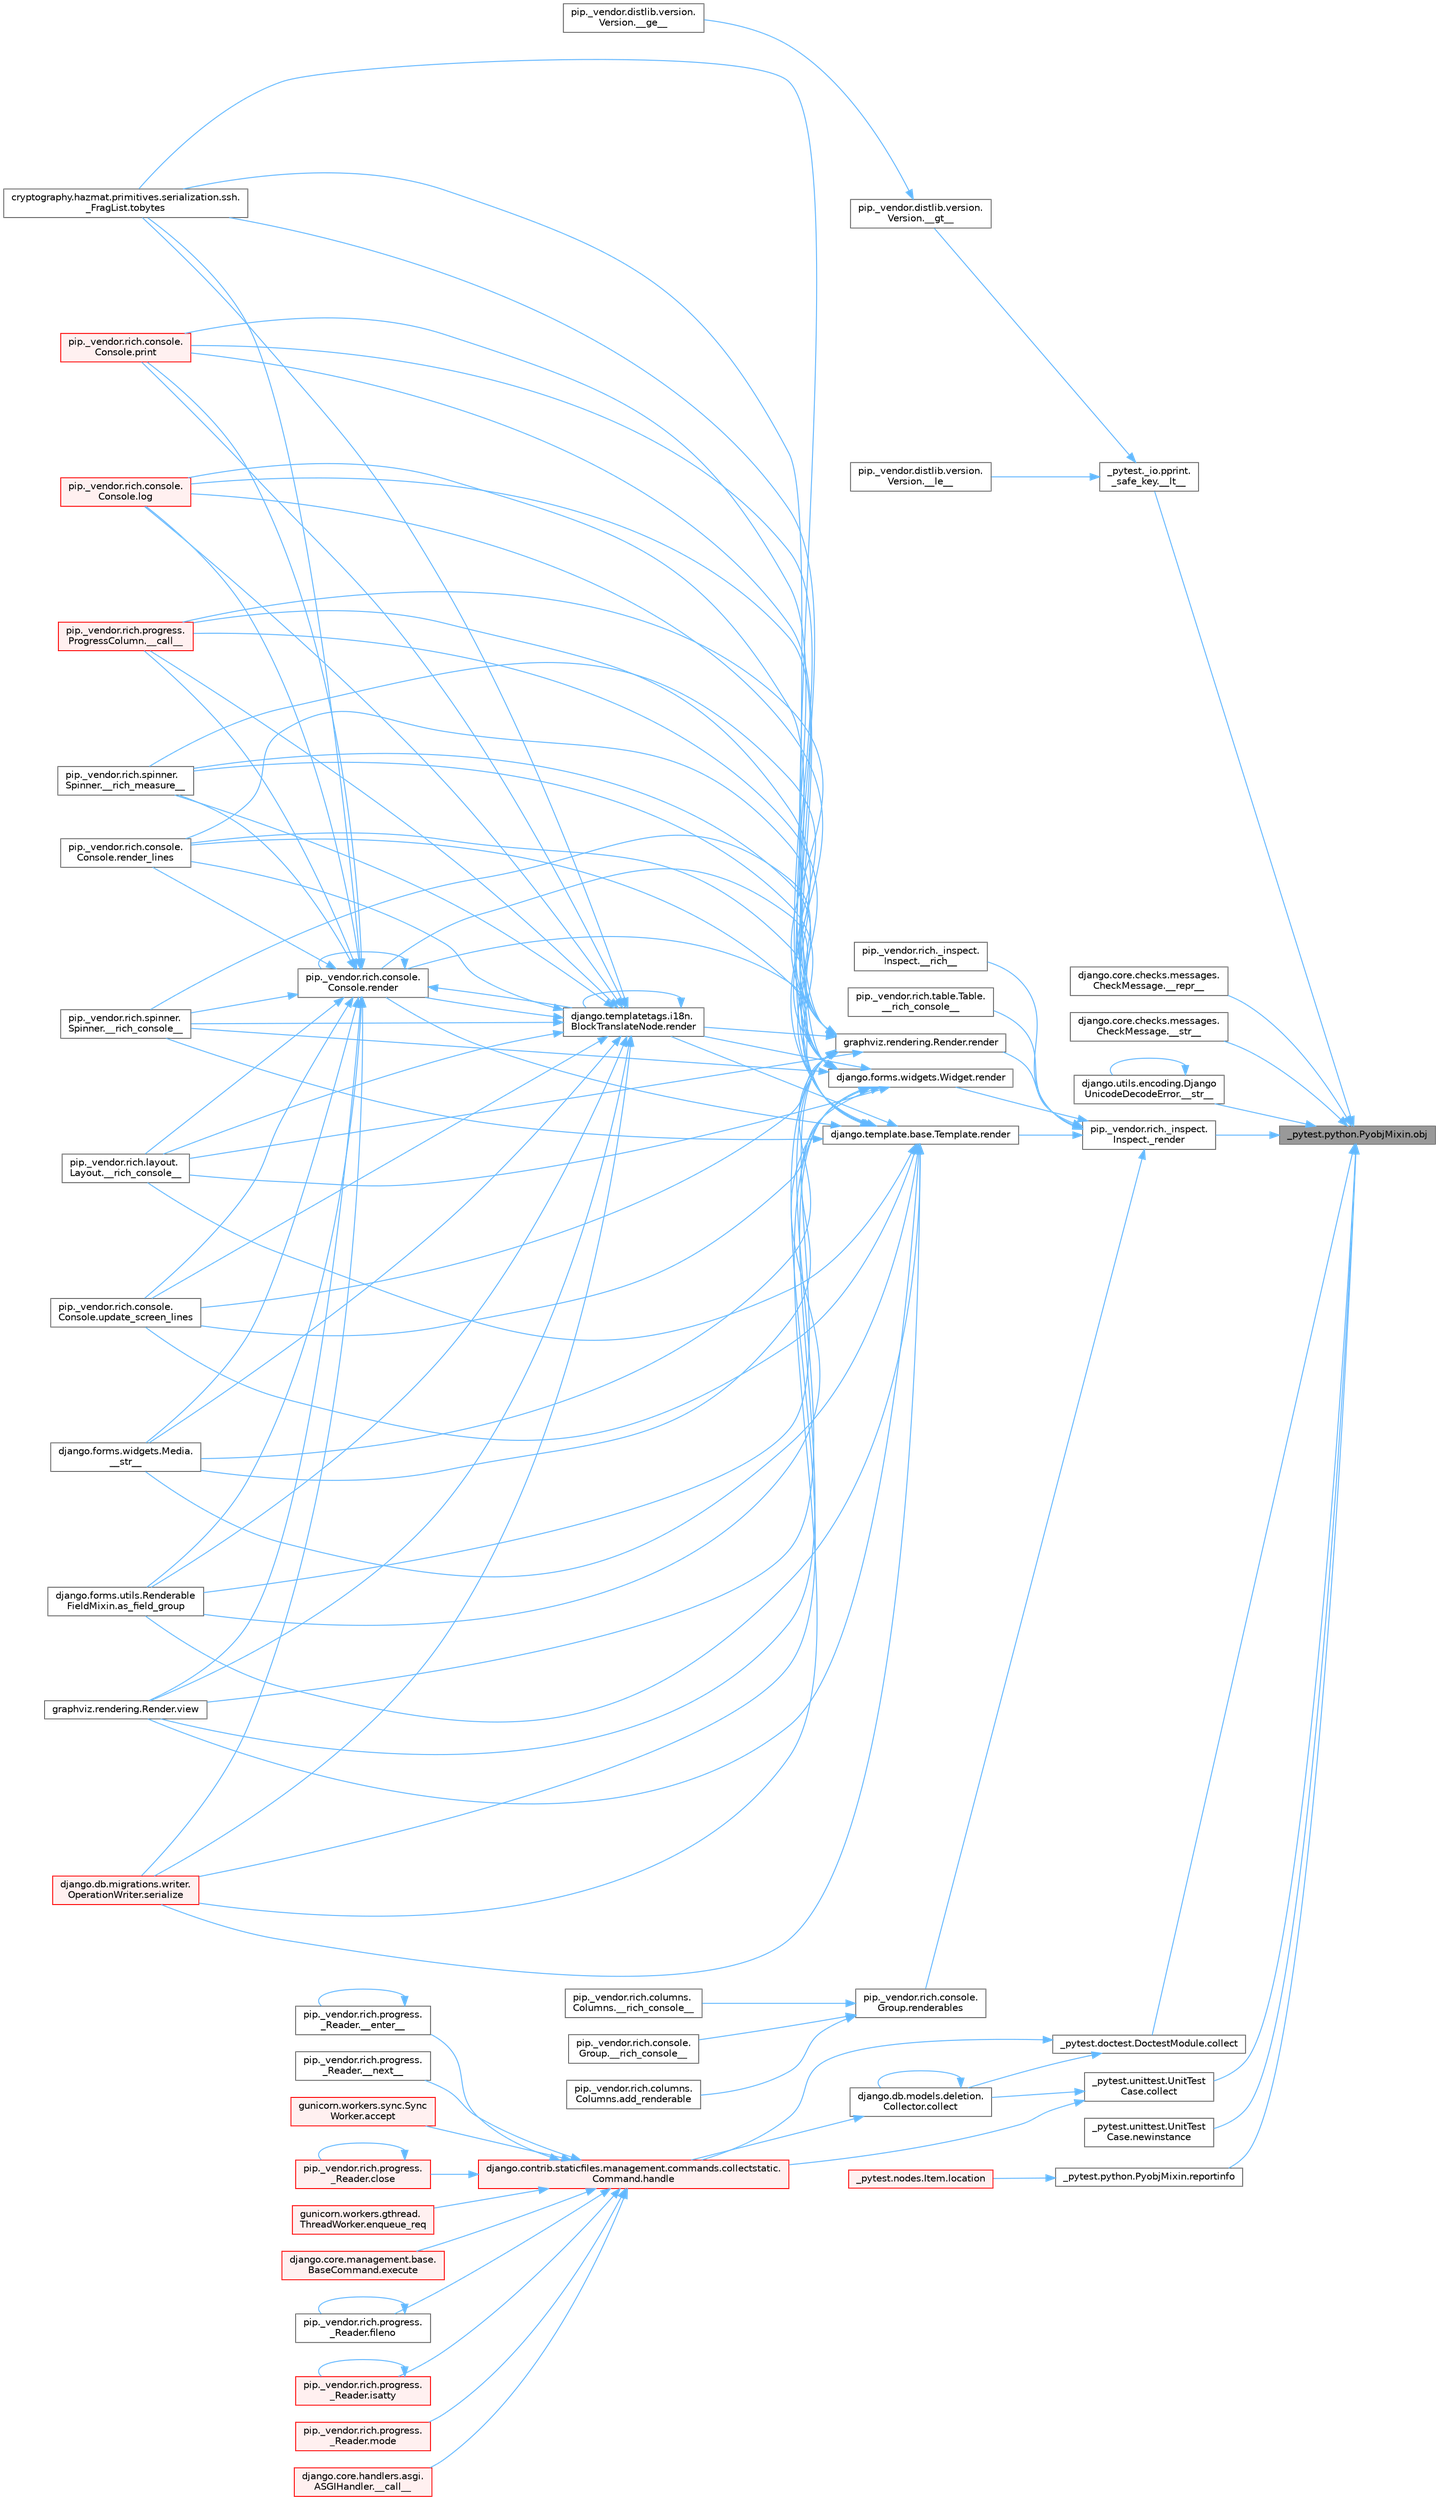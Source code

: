 digraph "_pytest.python.PyobjMixin.obj"
{
 // LATEX_PDF_SIZE
  bgcolor="transparent";
  edge [fontname=Helvetica,fontsize=10,labelfontname=Helvetica,labelfontsize=10];
  node [fontname=Helvetica,fontsize=10,shape=box,height=0.2,width=0.4];
  rankdir="RL";
  Node1 [id="Node000001",label="_pytest.python.PyobjMixin.obj",height=0.2,width=0.4,color="gray40", fillcolor="grey60", style="filled", fontcolor="black",tooltip=" "];
  Node1 -> Node2 [id="edge1_Node000001_Node000002",dir="back",color="steelblue1",style="solid",tooltip=" "];
  Node2 [id="Node000002",label="_pytest._io.pprint.\l_safe_key.__lt__",height=0.2,width=0.4,color="grey40", fillcolor="white", style="filled",URL="$class__pytest_1_1__io_1_1pprint_1_1__safe__key.html#a54c38738dd72b6694c3eedbd14f6e5e7",tooltip=" "];
  Node2 -> Node3 [id="edge2_Node000002_Node000003",dir="back",color="steelblue1",style="solid",tooltip=" "];
  Node3 [id="Node000003",label="pip._vendor.distlib.version.\lVersion.__gt__",height=0.2,width=0.4,color="grey40", fillcolor="white", style="filled",URL="$classpip_1_1__vendor_1_1distlib_1_1version_1_1_version.html#a51cf0c8da1bb6829173ff6861b10cb5f",tooltip=" "];
  Node3 -> Node4 [id="edge3_Node000003_Node000004",dir="back",color="steelblue1",style="solid",tooltip=" "];
  Node4 [id="Node000004",label="pip._vendor.distlib.version.\lVersion.__ge__",height=0.2,width=0.4,color="grey40", fillcolor="white", style="filled",URL="$classpip_1_1__vendor_1_1distlib_1_1version_1_1_version.html#aa6b7b889cebc687ddb5ed9040d01b1ec",tooltip=" "];
  Node2 -> Node5 [id="edge4_Node000002_Node000005",dir="back",color="steelblue1",style="solid",tooltip=" "];
  Node5 [id="Node000005",label="pip._vendor.distlib.version.\lVersion.__le__",height=0.2,width=0.4,color="grey40", fillcolor="white", style="filled",URL="$classpip_1_1__vendor_1_1distlib_1_1version_1_1_version.html#ae5e2c5d9b76377e286fcf92a382cbb8b",tooltip=" "];
  Node1 -> Node6 [id="edge5_Node000001_Node000006",dir="back",color="steelblue1",style="solid",tooltip=" "];
  Node6 [id="Node000006",label="django.core.checks.messages.\lCheckMessage.__repr__",height=0.2,width=0.4,color="grey40", fillcolor="white", style="filled",URL="$classdjango_1_1core_1_1checks_1_1messages_1_1_check_message.html#aacd437544c605df73955ce188f1ec16c",tooltip=" "];
  Node1 -> Node7 [id="edge6_Node000001_Node000007",dir="back",color="steelblue1",style="solid",tooltip=" "];
  Node7 [id="Node000007",label="django.core.checks.messages.\lCheckMessage.__str__",height=0.2,width=0.4,color="grey40", fillcolor="white", style="filled",URL="$classdjango_1_1core_1_1checks_1_1messages_1_1_check_message.html#a5a594547b767061367294e697ac8af32",tooltip=" "];
  Node1 -> Node8 [id="edge7_Node000001_Node000008",dir="back",color="steelblue1",style="solid",tooltip=" "];
  Node8 [id="Node000008",label="django.utils.encoding.Django\lUnicodeDecodeError.__str__",height=0.2,width=0.4,color="grey40", fillcolor="white", style="filled",URL="$classdjango_1_1utils_1_1encoding_1_1_django_unicode_decode_error.html#aa9916aa3db207f5f2e369831fca51558",tooltip=" "];
  Node8 -> Node8 [id="edge8_Node000008_Node000008",dir="back",color="steelblue1",style="solid",tooltip=" "];
  Node1 -> Node9 [id="edge9_Node000001_Node000009",dir="back",color="steelblue1",style="solid",tooltip=" "];
  Node9 [id="Node000009",label="pip._vendor.rich._inspect.\lInspect._render",height=0.2,width=0.4,color="grey40", fillcolor="white", style="filled",URL="$classpip_1_1__vendor_1_1rich_1_1__inspect_1_1_inspect.html#a9bb6dcacc52f9f07c1d4b7f526789003",tooltip=" "];
  Node9 -> Node10 [id="edge10_Node000009_Node000010",dir="back",color="steelblue1",style="solid",tooltip=" "];
  Node10 [id="Node000010",label="pip._vendor.rich._inspect.\lInspect.__rich__",height=0.2,width=0.4,color="grey40", fillcolor="white", style="filled",URL="$classpip_1_1__vendor_1_1rich_1_1__inspect_1_1_inspect.html#a0b0d4a251462e02e3a981dab1b534825",tooltip=" "];
  Node9 -> Node11 [id="edge11_Node000009_Node000011",dir="back",color="steelblue1",style="solid",tooltip=" "];
  Node11 [id="Node000011",label="pip._vendor.rich.table.Table.\l__rich_console__",height=0.2,width=0.4,color="grey40", fillcolor="white", style="filled",URL="$classpip_1_1__vendor_1_1rich_1_1table_1_1_table.html#a2f2edbc2bf733432a76f68de9e1c2e62",tooltip=" "];
  Node9 -> Node12 [id="edge12_Node000009_Node000012",dir="back",color="steelblue1",style="solid",tooltip=" "];
  Node12 [id="Node000012",label="django.forms.widgets.Widget.render",height=0.2,width=0.4,color="grey40", fillcolor="white", style="filled",URL="$classdjango_1_1forms_1_1widgets_1_1_widget.html#a972266d3972b64c404467dea8d6e2809",tooltip=" "];
  Node12 -> Node13 [id="edge13_Node000012_Node000013",dir="back",color="steelblue1",style="solid",tooltip=" "];
  Node13 [id="Node000013",label="pip._vendor.rich.progress.\lProgressColumn.__call__",height=0.2,width=0.4,color="red", fillcolor="#FFF0F0", style="filled",URL="$classpip_1_1__vendor_1_1rich_1_1progress_1_1_progress_column.html#ae0c399be74222f949edb0fa5324cf6ea",tooltip=" "];
  Node12 -> Node16 [id="edge14_Node000012_Node000016",dir="back",color="steelblue1",style="solid",tooltip=" "];
  Node16 [id="Node000016",label="pip._vendor.rich.layout.\lLayout.__rich_console__",height=0.2,width=0.4,color="grey40", fillcolor="white", style="filled",URL="$classpip_1_1__vendor_1_1rich_1_1layout_1_1_layout.html#ac39cb3d17d2b0324ee1b0dada41a3ebd",tooltip=" "];
  Node12 -> Node17 [id="edge15_Node000012_Node000017",dir="back",color="steelblue1",style="solid",tooltip=" "];
  Node17 [id="Node000017",label="pip._vendor.rich.spinner.\lSpinner.__rich_console__",height=0.2,width=0.4,color="grey40", fillcolor="white", style="filled",URL="$classpip_1_1__vendor_1_1rich_1_1spinner_1_1_spinner.html#a6883d8dced19ac48d4dfc74f776357fd",tooltip=" "];
  Node12 -> Node18 [id="edge16_Node000012_Node000018",dir="back",color="steelblue1",style="solid",tooltip=" "];
  Node18 [id="Node000018",label="pip._vendor.rich.spinner.\lSpinner.__rich_measure__",height=0.2,width=0.4,color="grey40", fillcolor="white", style="filled",URL="$classpip_1_1__vendor_1_1rich_1_1spinner_1_1_spinner.html#a89745682c823c44a31bae8e8d07869f5",tooltip=" "];
  Node12 -> Node19 [id="edge17_Node000012_Node000019",dir="back",color="steelblue1",style="solid",tooltip=" "];
  Node19 [id="Node000019",label="django.forms.widgets.Media.\l__str__",height=0.2,width=0.4,color="grey40", fillcolor="white", style="filled",URL="$classdjango_1_1forms_1_1widgets_1_1_media.html#ae1651710548a7d9f14f036d035012d21",tooltip=" "];
  Node12 -> Node20 [id="edge18_Node000012_Node000020",dir="back",color="steelblue1",style="solid",tooltip=" "];
  Node20 [id="Node000020",label="django.forms.utils.Renderable\lFieldMixin.as_field_group",height=0.2,width=0.4,color="grey40", fillcolor="white", style="filled",URL="$classdjango_1_1forms_1_1utils_1_1_renderable_field_mixin.html#a1e9a1b4f790ea694431554267fd5d74c",tooltip=" "];
  Node12 -> Node21 [id="edge19_Node000012_Node000021",dir="back",color="steelblue1",style="solid",tooltip=" "];
  Node21 [id="Node000021",label="pip._vendor.rich.console.\lConsole.log",height=0.2,width=0.4,color="red", fillcolor="#FFF0F0", style="filled",URL="$classpip_1_1__vendor_1_1rich_1_1console_1_1_console.html#af9c77e39f9413fc2b134c60cfa23b0f1",tooltip=" "];
  Node12 -> Node439 [id="edge20_Node000012_Node000439",dir="back",color="steelblue1",style="solid",tooltip=" "];
  Node439 [id="Node000439",label="pip._vendor.rich.console.\lConsole.print",height=0.2,width=0.4,color="red", fillcolor="#FFF0F0", style="filled",URL="$classpip_1_1__vendor_1_1rich_1_1console_1_1_console.html#af954370cdbb49236b597f2c11064549d",tooltip=" "];
  Node12 -> Node521 [id="edge21_Node000012_Node000521",dir="back",color="steelblue1",style="solid",tooltip=" "];
  Node521 [id="Node000521",label="django.templatetags.i18n.\lBlockTranslateNode.render",height=0.2,width=0.4,color="grey40", fillcolor="white", style="filled",URL="$classdjango_1_1templatetags_1_1i18n_1_1_block_translate_node.html#aaf05bebfd02c1c4b676387ada0357832",tooltip=" "];
  Node521 -> Node13 [id="edge22_Node000521_Node000013",dir="back",color="steelblue1",style="solid",tooltip=" "];
  Node521 -> Node16 [id="edge23_Node000521_Node000016",dir="back",color="steelblue1",style="solid",tooltip=" "];
  Node521 -> Node17 [id="edge24_Node000521_Node000017",dir="back",color="steelblue1",style="solid",tooltip=" "];
  Node521 -> Node18 [id="edge25_Node000521_Node000018",dir="back",color="steelblue1",style="solid",tooltip=" "];
  Node521 -> Node19 [id="edge26_Node000521_Node000019",dir="back",color="steelblue1",style="solid",tooltip=" "];
  Node521 -> Node20 [id="edge27_Node000521_Node000020",dir="back",color="steelblue1",style="solid",tooltip=" "];
  Node521 -> Node21 [id="edge28_Node000521_Node000021",dir="back",color="steelblue1",style="solid",tooltip=" "];
  Node521 -> Node439 [id="edge29_Node000521_Node000439",dir="back",color="steelblue1",style="solid",tooltip=" "];
  Node521 -> Node521 [id="edge30_Node000521_Node000521",dir="back",color="steelblue1",style="solid",tooltip=" "];
  Node521 -> Node522 [id="edge31_Node000521_Node000522",dir="back",color="steelblue1",style="solid",tooltip=" "];
  Node522 [id="Node000522",label="pip._vendor.rich.console.\lConsole.render",height=0.2,width=0.4,color="grey40", fillcolor="white", style="filled",URL="$classpip_1_1__vendor_1_1rich_1_1console_1_1_console.html#a9551b8254c573105adde80622393a938",tooltip=" "];
  Node522 -> Node13 [id="edge32_Node000522_Node000013",dir="back",color="steelblue1",style="solid",tooltip=" "];
  Node522 -> Node16 [id="edge33_Node000522_Node000016",dir="back",color="steelblue1",style="solid",tooltip=" "];
  Node522 -> Node17 [id="edge34_Node000522_Node000017",dir="back",color="steelblue1",style="solid",tooltip=" "];
  Node522 -> Node18 [id="edge35_Node000522_Node000018",dir="back",color="steelblue1",style="solid",tooltip=" "];
  Node522 -> Node19 [id="edge36_Node000522_Node000019",dir="back",color="steelblue1",style="solid",tooltip=" "];
  Node522 -> Node20 [id="edge37_Node000522_Node000020",dir="back",color="steelblue1",style="solid",tooltip=" "];
  Node522 -> Node21 [id="edge38_Node000522_Node000021",dir="back",color="steelblue1",style="solid",tooltip=" "];
  Node522 -> Node439 [id="edge39_Node000522_Node000439",dir="back",color="steelblue1",style="solid",tooltip=" "];
  Node522 -> Node521 [id="edge40_Node000522_Node000521",dir="back",color="steelblue1",style="solid",tooltip=" "];
  Node522 -> Node522 [id="edge41_Node000522_Node000522",dir="back",color="steelblue1",style="solid",tooltip=" "];
  Node522 -> Node523 [id="edge42_Node000522_Node000523",dir="back",color="steelblue1",style="solid",tooltip=" "];
  Node523 [id="Node000523",label="pip._vendor.rich.console.\lConsole.render_lines",height=0.2,width=0.4,color="grey40", fillcolor="white", style="filled",URL="$classpip_1_1__vendor_1_1rich_1_1console_1_1_console.html#a5818808a49db20c5bee6986425f96f14",tooltip=" "];
  Node522 -> Node524 [id="edge43_Node000522_Node000524",dir="back",color="steelblue1",style="solid",tooltip=" "];
  Node524 [id="Node000524",label="django.db.migrations.writer.\lOperationWriter.serialize",height=0.2,width=0.4,color="red", fillcolor="#FFF0F0", style="filled",URL="$classdjango_1_1db_1_1migrations_1_1writer_1_1_operation_writer.html#a866e8d13e1c54a35d74e9a6b0383b2f8",tooltip=" "];
  Node522 -> Node1197 [id="edge44_Node000522_Node001197",dir="back",color="steelblue1",style="solid",tooltip=" "];
  Node1197 [id="Node001197",label="cryptography.hazmat.primitives.serialization.ssh.\l_FragList.tobytes",height=0.2,width=0.4,color="grey40", fillcolor="white", style="filled",URL="$classcryptography_1_1hazmat_1_1primitives_1_1serialization_1_1ssh_1_1___frag_list.html#a195dd4e7c741624829a13af53fa3de38",tooltip=" "];
  Node522 -> Node1198 [id="edge45_Node000522_Node001198",dir="back",color="steelblue1",style="solid",tooltip=" "];
  Node1198 [id="Node001198",label="pip._vendor.rich.console.\lConsole.update_screen_lines",height=0.2,width=0.4,color="grey40", fillcolor="white", style="filled",URL="$classpip_1_1__vendor_1_1rich_1_1console_1_1_console.html#a21cfe5af86ec7533f23d45fe2969817e",tooltip=" "];
  Node522 -> Node1199 [id="edge46_Node000522_Node001199",dir="back",color="steelblue1",style="solid",tooltip=" "];
  Node1199 [id="Node001199",label="graphviz.rendering.Render.view",height=0.2,width=0.4,color="grey40", fillcolor="white", style="filled",URL="$classgraphviz_1_1rendering_1_1_render.html#a53169c422996b9a7e92b5580c13914e2",tooltip=" "];
  Node521 -> Node523 [id="edge47_Node000521_Node000523",dir="back",color="steelblue1",style="solid",tooltip=" "];
  Node521 -> Node524 [id="edge48_Node000521_Node000524",dir="back",color="steelblue1",style="solid",tooltip=" "];
  Node521 -> Node1197 [id="edge49_Node000521_Node001197",dir="back",color="steelblue1",style="solid",tooltip=" "];
  Node521 -> Node1198 [id="edge50_Node000521_Node001198",dir="back",color="steelblue1",style="solid",tooltip=" "];
  Node521 -> Node1199 [id="edge51_Node000521_Node001199",dir="back",color="steelblue1",style="solid",tooltip=" "];
  Node12 -> Node522 [id="edge52_Node000012_Node000522",dir="back",color="steelblue1",style="solid",tooltip=" "];
  Node12 -> Node523 [id="edge53_Node000012_Node000523",dir="back",color="steelblue1",style="solid",tooltip=" "];
  Node12 -> Node524 [id="edge54_Node000012_Node000524",dir="back",color="steelblue1",style="solid",tooltip=" "];
  Node12 -> Node1197 [id="edge55_Node000012_Node001197",dir="back",color="steelblue1",style="solid",tooltip=" "];
  Node12 -> Node1198 [id="edge56_Node000012_Node001198",dir="back",color="steelblue1",style="solid",tooltip=" "];
  Node12 -> Node1199 [id="edge57_Node000012_Node001199",dir="back",color="steelblue1",style="solid",tooltip=" "];
  Node9 -> Node2254 [id="edge58_Node000009_Node002254",dir="back",color="steelblue1",style="solid",tooltip=" "];
  Node2254 [id="Node002254",label="django.template.base.Template.render",height=0.2,width=0.4,color="grey40", fillcolor="white", style="filled",URL="$classdjango_1_1template_1_1base_1_1_template.html#abe9da3fa5f3e752f185c33415a9e785a",tooltip=" "];
  Node2254 -> Node13 [id="edge59_Node002254_Node000013",dir="back",color="steelblue1",style="solid",tooltip=" "];
  Node2254 -> Node16 [id="edge60_Node002254_Node000016",dir="back",color="steelblue1",style="solid",tooltip=" "];
  Node2254 -> Node17 [id="edge61_Node002254_Node000017",dir="back",color="steelblue1",style="solid",tooltip=" "];
  Node2254 -> Node18 [id="edge62_Node002254_Node000018",dir="back",color="steelblue1",style="solid",tooltip=" "];
  Node2254 -> Node19 [id="edge63_Node002254_Node000019",dir="back",color="steelblue1",style="solid",tooltip=" "];
  Node2254 -> Node20 [id="edge64_Node002254_Node000020",dir="back",color="steelblue1",style="solid",tooltip=" "];
  Node2254 -> Node21 [id="edge65_Node002254_Node000021",dir="back",color="steelblue1",style="solid",tooltip=" "];
  Node2254 -> Node439 [id="edge66_Node002254_Node000439",dir="back",color="steelblue1",style="solid",tooltip=" "];
  Node2254 -> Node521 [id="edge67_Node002254_Node000521",dir="back",color="steelblue1",style="solid",tooltip=" "];
  Node2254 -> Node522 [id="edge68_Node002254_Node000522",dir="back",color="steelblue1",style="solid",tooltip=" "];
  Node2254 -> Node523 [id="edge69_Node002254_Node000523",dir="back",color="steelblue1",style="solid",tooltip=" "];
  Node2254 -> Node524 [id="edge70_Node002254_Node000524",dir="back",color="steelblue1",style="solid",tooltip=" "];
  Node2254 -> Node1197 [id="edge71_Node002254_Node001197",dir="back",color="steelblue1",style="solid",tooltip=" "];
  Node2254 -> Node1198 [id="edge72_Node002254_Node001198",dir="back",color="steelblue1",style="solid",tooltip=" "];
  Node2254 -> Node1199 [id="edge73_Node002254_Node001199",dir="back",color="steelblue1",style="solid",tooltip=" "];
  Node9 -> Node520 [id="edge74_Node000009_Node000520",dir="back",color="steelblue1",style="solid",tooltip=" "];
  Node520 [id="Node000520",label="graphviz.rendering.Render.render",height=0.2,width=0.4,color="grey40", fillcolor="white", style="filled",URL="$classgraphviz_1_1rendering_1_1_render.html#a0249d6538d64a6b59b1bed64d4636456",tooltip=" "];
  Node520 -> Node13 [id="edge75_Node000520_Node000013",dir="back",color="steelblue1",style="solid",tooltip=" "];
  Node520 -> Node16 [id="edge76_Node000520_Node000016",dir="back",color="steelblue1",style="solid",tooltip=" "];
  Node520 -> Node17 [id="edge77_Node000520_Node000017",dir="back",color="steelblue1",style="solid",tooltip=" "];
  Node520 -> Node18 [id="edge78_Node000520_Node000018",dir="back",color="steelblue1",style="solid",tooltip=" "];
  Node520 -> Node19 [id="edge79_Node000520_Node000019",dir="back",color="steelblue1",style="solid",tooltip=" "];
  Node520 -> Node20 [id="edge80_Node000520_Node000020",dir="back",color="steelblue1",style="solid",tooltip=" "];
  Node520 -> Node21 [id="edge81_Node000520_Node000021",dir="back",color="steelblue1",style="solid",tooltip=" "];
  Node520 -> Node439 [id="edge82_Node000520_Node000439",dir="back",color="steelblue1",style="solid",tooltip=" "];
  Node520 -> Node521 [id="edge83_Node000520_Node000521",dir="back",color="steelblue1",style="solid",tooltip=" "];
  Node520 -> Node522 [id="edge84_Node000520_Node000522",dir="back",color="steelblue1",style="solid",tooltip=" "];
  Node520 -> Node523 [id="edge85_Node000520_Node000523",dir="back",color="steelblue1",style="solid",tooltip=" "];
  Node520 -> Node524 [id="edge86_Node000520_Node000524",dir="back",color="steelblue1",style="solid",tooltip=" "];
  Node520 -> Node1197 [id="edge87_Node000520_Node001197",dir="back",color="steelblue1",style="solid",tooltip=" "];
  Node520 -> Node1198 [id="edge88_Node000520_Node001198",dir="back",color="steelblue1",style="solid",tooltip=" "];
  Node520 -> Node1199 [id="edge89_Node000520_Node001199",dir="back",color="steelblue1",style="solid",tooltip=" "];
  Node9 -> Node3180 [id="edge90_Node000009_Node003180",dir="back",color="steelblue1",style="solid",tooltip=" "];
  Node3180 [id="Node003180",label="pip._vendor.rich.console.\lGroup.renderables",height=0.2,width=0.4,color="grey40", fillcolor="white", style="filled",URL="$classpip_1_1__vendor_1_1rich_1_1console_1_1_group.html#ad357a1cdeca2e6fd345e052903d32622",tooltip=" "];
  Node3180 -> Node1471 [id="edge91_Node003180_Node001471",dir="back",color="steelblue1",style="solid",tooltip=" "];
  Node1471 [id="Node001471",label="pip._vendor.rich.columns.\lColumns.__rich_console__",height=0.2,width=0.4,color="grey40", fillcolor="white", style="filled",URL="$classpip_1_1__vendor_1_1rich_1_1columns_1_1_columns.html#aaae297ec38827f15d1d15327be4e4a12",tooltip=" "];
  Node3180 -> Node3181 [id="edge92_Node003180_Node003181",dir="back",color="steelblue1",style="solid",tooltip=" "];
  Node3181 [id="Node003181",label="pip._vendor.rich.console.\lGroup.__rich_console__",height=0.2,width=0.4,color="grey40", fillcolor="white", style="filled",URL="$classpip_1_1__vendor_1_1rich_1_1console_1_1_group.html#ab8fca649d3c850eb1eb45a62ed5dec74",tooltip=" "];
  Node3180 -> Node3182 [id="edge93_Node003180_Node003182",dir="back",color="steelblue1",style="solid",tooltip=" "];
  Node3182 [id="Node003182",label="pip._vendor.rich.columns.\lColumns.add_renderable",height=0.2,width=0.4,color="grey40", fillcolor="white", style="filled",URL="$classpip_1_1__vendor_1_1rich_1_1columns_1_1_columns.html#a5b8ddc61f22aeb02f56b9620f603278b",tooltip=" "];
  Node1 -> Node3183 [id="edge94_Node000001_Node003183",dir="back",color="steelblue1",style="solid",tooltip=" "];
  Node3183 [id="Node003183",label="_pytest.doctest.DoctestModule.collect",height=0.2,width=0.4,color="grey40", fillcolor="white", style="filled",URL="$class__pytest_1_1doctest_1_1_doctest_module.html#a9620deb725d7f2144375dba7905b6fdc",tooltip=" "];
  Node3183 -> Node298 [id="edge95_Node003183_Node000298",dir="back",color="steelblue1",style="solid",tooltip=" "];
  Node298 [id="Node000298",label="django.db.models.deletion.\lCollector.collect",height=0.2,width=0.4,color="grey40", fillcolor="white", style="filled",URL="$classdjango_1_1db_1_1models_1_1deletion_1_1_collector.html#ae6d2a061dcb129755a51ced6ab45edad",tooltip=" "];
  Node298 -> Node298 [id="edge96_Node000298_Node000298",dir="back",color="steelblue1",style="solid",tooltip=" "];
  Node298 -> Node299 [id="edge97_Node000298_Node000299",dir="back",color="steelblue1",style="solid",tooltip=" "];
  Node299 [id="Node000299",label="django.contrib.staticfiles.management.commands.collectstatic.\lCommand.handle",height=0.2,width=0.4,color="red", fillcolor="#FFF0F0", style="filled",URL="$classdjango_1_1contrib_1_1staticfiles_1_1management_1_1commands_1_1collectstatic_1_1_command.html#a77042fe151f5e5c26990bdd187c9f21e",tooltip=" "];
  Node299 -> Node300 [id="edge98_Node000299_Node000300",dir="back",color="steelblue1",style="solid",tooltip=" "];
  Node300 [id="Node000300",label="django.core.handlers.asgi.\lASGIHandler.__call__",height=0.2,width=0.4,color="red", fillcolor="#FFF0F0", style="filled",URL="$classdjango_1_1core_1_1handlers_1_1asgi_1_1_a_s_g_i_handler.html#a22b4781bb9089ff078a3e64dd2f48dce",tooltip=" "];
  Node299 -> Node301 [id="edge99_Node000299_Node000301",dir="back",color="steelblue1",style="solid",tooltip=" "];
  Node301 [id="Node000301",label="pip._vendor.rich.progress.\l_Reader.__enter__",height=0.2,width=0.4,color="grey40", fillcolor="white", style="filled",URL="$classpip_1_1__vendor_1_1rich_1_1progress_1_1___reader.html#a9c3bb756d7d5d66aa484c6d25fef6d8a",tooltip=" "];
  Node301 -> Node301 [id="edge100_Node000301_Node000301",dir="back",color="steelblue1",style="solid",tooltip=" "];
  Node299 -> Node302 [id="edge101_Node000299_Node000302",dir="back",color="steelblue1",style="solid",tooltip=" "];
  Node302 [id="Node000302",label="pip._vendor.rich.progress.\l_Reader.__next__",height=0.2,width=0.4,color="grey40", fillcolor="white", style="filled",URL="$classpip_1_1__vendor_1_1rich_1_1progress_1_1___reader.html#a9434dfa9ada5623d6fb72996bf354ffe",tooltip=" "];
  Node299 -> Node303 [id="edge102_Node000299_Node000303",dir="back",color="steelblue1",style="solid",tooltip=" "];
  Node303 [id="Node000303",label="gunicorn.workers.sync.Sync\lWorker.accept",height=0.2,width=0.4,color="red", fillcolor="#FFF0F0", style="filled",URL="$classgunicorn_1_1workers_1_1sync_1_1_sync_worker.html#a9b2f1e8d68bbd5233578ace2685952b3",tooltip=" "];
  Node299 -> Node306 [id="edge103_Node000299_Node000306",dir="back",color="steelblue1",style="solid",tooltip=" "];
  Node306 [id="Node000306",label="pip._vendor.rich.progress.\l_Reader.close",height=0.2,width=0.4,color="red", fillcolor="#FFF0F0", style="filled",URL="$classpip_1_1__vendor_1_1rich_1_1progress_1_1___reader.html#a6c0b1964d885972a97a12a9ac01d23e8",tooltip=" "];
  Node306 -> Node306 [id="edge104_Node000306_Node000306",dir="back",color="steelblue1",style="solid",tooltip=" "];
  Node299 -> Node1045 [id="edge105_Node000299_Node001045",dir="back",color="steelblue1",style="solid",tooltip=" "];
  Node1045 [id="Node001045",label="gunicorn.workers.gthread.\lThreadWorker.enqueue_req",height=0.2,width=0.4,color="red", fillcolor="#FFF0F0", style="filled",URL="$classgunicorn_1_1workers_1_1gthread_1_1_thread_worker.html#a8d2981740d79747639e152d9e9632964",tooltip=" "];
  Node299 -> Node1041 [id="edge106_Node000299_Node001041",dir="back",color="steelblue1",style="solid",tooltip=" "];
  Node1041 [id="Node001041",label="django.core.management.base.\lBaseCommand.execute",height=0.2,width=0.4,color="red", fillcolor="#FFF0F0", style="filled",URL="$classdjango_1_1core_1_1management_1_1base_1_1_base_command.html#a5621c1fb51be6a2deff6777d90c25ee0",tooltip=" "];
  Node299 -> Node1048 [id="edge107_Node000299_Node001048",dir="back",color="steelblue1",style="solid",tooltip=" "];
  Node1048 [id="Node001048",label="pip._vendor.rich.progress.\l_Reader.fileno",height=0.2,width=0.4,color="grey40", fillcolor="white", style="filled",URL="$classpip_1_1__vendor_1_1rich_1_1progress_1_1___reader.html#a5fae85546bcfb15e2144c108bb31b59c",tooltip=" "];
  Node1048 -> Node1048 [id="edge108_Node001048_Node001048",dir="back",color="steelblue1",style="solid",tooltip=" "];
  Node299 -> Node1049 [id="edge109_Node000299_Node001049",dir="back",color="steelblue1",style="solid",tooltip=" "];
  Node1049 [id="Node001049",label="pip._vendor.rich.progress.\l_Reader.isatty",height=0.2,width=0.4,color="red", fillcolor="#FFF0F0", style="filled",URL="$classpip_1_1__vendor_1_1rich_1_1progress_1_1___reader.html#a25008b04de43b80685677bd476ebb238",tooltip=" "];
  Node1049 -> Node1049 [id="edge110_Node001049_Node001049",dir="back",color="steelblue1",style="solid",tooltip=" "];
  Node299 -> Node1052 [id="edge111_Node000299_Node001052",dir="back",color="steelblue1",style="solid",tooltip=" "];
  Node1052 [id="Node001052",label="pip._vendor.rich.progress.\l_Reader.mode",height=0.2,width=0.4,color="red", fillcolor="#FFF0F0", style="filled",URL="$classpip_1_1__vendor_1_1rich_1_1progress_1_1___reader.html#a744eab5dc9ede10fd26932ecf9ccbddc",tooltip=" "];
  Node3183 -> Node299 [id="edge112_Node003183_Node000299",dir="back",color="steelblue1",style="solid",tooltip=" "];
  Node1 -> Node3184 [id="edge113_Node000001_Node003184",dir="back",color="steelblue1",style="solid",tooltip=" "];
  Node3184 [id="Node003184",label="_pytest.unittest.UnitTest\lCase.collect",height=0.2,width=0.4,color="grey40", fillcolor="white", style="filled",URL="$class__pytest_1_1unittest_1_1_unit_test_case.html#a08204763ef1256ec9e03bde2178711a2",tooltip=" "];
  Node3184 -> Node298 [id="edge114_Node003184_Node000298",dir="back",color="steelblue1",style="solid",tooltip=" "];
  Node3184 -> Node299 [id="edge115_Node003184_Node000299",dir="back",color="steelblue1",style="solid",tooltip=" "];
  Node1 -> Node3185 [id="edge116_Node000001_Node003185",dir="back",color="steelblue1",style="solid",tooltip=" "];
  Node3185 [id="Node003185",label="_pytest.unittest.UnitTest\lCase.newinstance",height=0.2,width=0.4,color="grey40", fillcolor="white", style="filled",URL="$class__pytest_1_1unittest_1_1_unit_test_case.html#aacb28d54394937ceb9a799c1be64f6aa",tooltip=" "];
  Node1 -> Node3186 [id="edge117_Node000001_Node003186",dir="back",color="steelblue1",style="solid",tooltip=" "];
  Node3186 [id="Node003186",label="_pytest.python.PyobjMixin.reportinfo",height=0.2,width=0.4,color="grey40", fillcolor="white", style="filled",URL="$class__pytest_1_1python_1_1_pyobj_mixin.html#a2ca5e945a25b4905a7eb6c4f01f48191",tooltip=" "];
  Node3186 -> Node3187 [id="edge118_Node003186_Node003187",dir="back",color="steelblue1",style="solid",tooltip=" "];
  Node3187 [id="Node003187",label="_pytest.nodes.Item.location",height=0.2,width=0.4,color="red", fillcolor="#FFF0F0", style="filled",URL="$class__pytest_1_1nodes_1_1_item.html#a09cd5bab99de1b92a3aa6f76ba8aa206",tooltip=" "];
}
